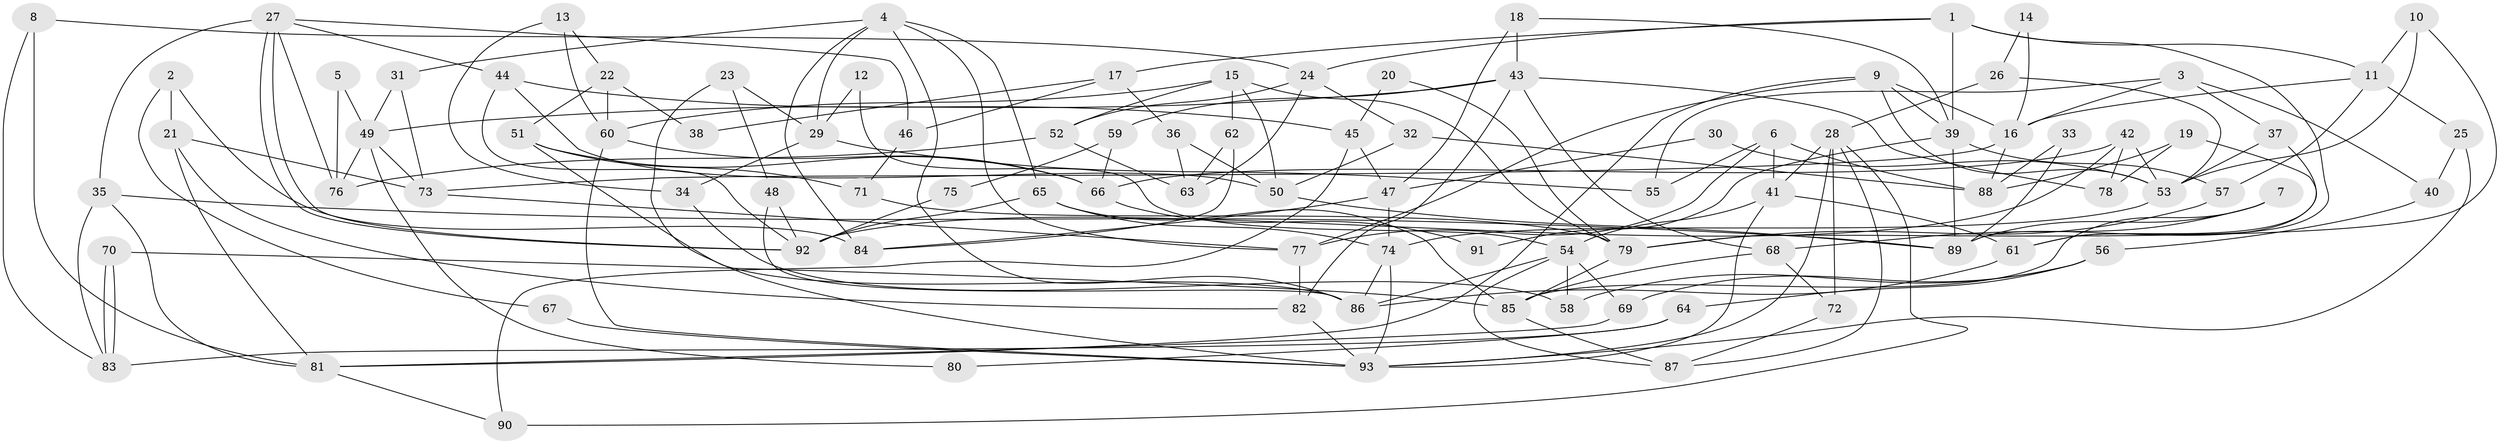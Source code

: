 // coarse degree distribution, {8: 0.11864406779661017, 3: 0.1864406779661017, 5: 0.1864406779661017, 4: 0.11864406779661017, 7: 0.1016949152542373, 6: 0.13559322033898305, 2: 0.11864406779661017, 9: 0.03389830508474576}
// Generated by graph-tools (version 1.1) at 2025/23/03/03/25 07:23:59]
// undirected, 93 vertices, 186 edges
graph export_dot {
graph [start="1"]
  node [color=gray90,style=filled];
  1;
  2;
  3;
  4;
  5;
  6;
  7;
  8;
  9;
  10;
  11;
  12;
  13;
  14;
  15;
  16;
  17;
  18;
  19;
  20;
  21;
  22;
  23;
  24;
  25;
  26;
  27;
  28;
  29;
  30;
  31;
  32;
  33;
  34;
  35;
  36;
  37;
  38;
  39;
  40;
  41;
  42;
  43;
  44;
  45;
  46;
  47;
  48;
  49;
  50;
  51;
  52;
  53;
  54;
  55;
  56;
  57;
  58;
  59;
  60;
  61;
  62;
  63;
  64;
  65;
  66;
  67;
  68;
  69;
  70;
  71;
  72;
  73;
  74;
  75;
  76;
  77;
  78;
  79;
  80;
  81;
  82;
  83;
  84;
  85;
  86;
  87;
  88;
  89;
  90;
  91;
  92;
  93;
  1 -- 61;
  1 -- 39;
  1 -- 11;
  1 -- 17;
  1 -- 24;
  2 -- 21;
  2 -- 84;
  2 -- 67;
  3 -- 37;
  3 -- 16;
  3 -- 40;
  3 -- 55;
  4 -- 77;
  4 -- 29;
  4 -- 31;
  4 -- 65;
  4 -- 84;
  4 -- 86;
  5 -- 76;
  5 -- 49;
  6 -- 88;
  6 -- 41;
  6 -- 55;
  6 -- 77;
  7 -- 68;
  7 -- 85;
  7 -- 89;
  8 -- 83;
  8 -- 24;
  8 -- 81;
  9 -- 39;
  9 -- 77;
  9 -- 16;
  9 -- 53;
  9 -- 81;
  10 -- 53;
  10 -- 11;
  10 -- 79;
  11 -- 16;
  11 -- 25;
  11 -- 57;
  12 -- 29;
  12 -- 54;
  13 -- 22;
  13 -- 60;
  13 -- 34;
  14 -- 26;
  14 -- 16;
  15 -- 60;
  15 -- 52;
  15 -- 50;
  15 -- 62;
  15 -- 79;
  16 -- 88;
  16 -- 73;
  17 -- 36;
  17 -- 38;
  17 -- 46;
  18 -- 43;
  18 -- 39;
  18 -- 47;
  19 -- 61;
  19 -- 78;
  19 -- 88;
  20 -- 45;
  20 -- 79;
  21 -- 73;
  21 -- 81;
  21 -- 82;
  22 -- 60;
  22 -- 51;
  22 -- 38;
  23 -- 93;
  23 -- 29;
  23 -- 48;
  24 -- 52;
  24 -- 32;
  24 -- 63;
  25 -- 93;
  25 -- 40;
  26 -- 53;
  26 -- 28;
  27 -- 35;
  27 -- 92;
  27 -- 92;
  27 -- 44;
  27 -- 46;
  27 -- 76;
  28 -- 90;
  28 -- 87;
  28 -- 41;
  28 -- 72;
  28 -- 93;
  29 -- 34;
  29 -- 55;
  30 -- 47;
  30 -- 53;
  31 -- 73;
  31 -- 49;
  32 -- 50;
  32 -- 88;
  33 -- 89;
  33 -- 88;
  34 -- 58;
  35 -- 89;
  35 -- 81;
  35 -- 83;
  36 -- 63;
  36 -- 50;
  37 -- 89;
  37 -- 53;
  39 -- 57;
  39 -- 89;
  39 -- 91;
  40 -- 56;
  41 -- 93;
  41 -- 54;
  41 -- 61;
  42 -- 92;
  42 -- 53;
  42 -- 66;
  42 -- 78;
  43 -- 82;
  43 -- 49;
  43 -- 59;
  43 -- 68;
  43 -- 78;
  44 -- 92;
  44 -- 45;
  44 -- 50;
  45 -- 47;
  45 -- 90;
  46 -- 71;
  47 -- 74;
  47 -- 84;
  48 -- 92;
  48 -- 86;
  49 -- 73;
  49 -- 76;
  49 -- 80;
  50 -- 89;
  51 -- 71;
  51 -- 86;
  51 -- 66;
  52 -- 76;
  52 -- 63;
  53 -- 74;
  54 -- 86;
  54 -- 58;
  54 -- 69;
  54 -- 87;
  56 -- 69;
  56 -- 58;
  56 -- 64;
  57 -- 79;
  59 -- 66;
  59 -- 75;
  60 -- 93;
  60 -- 66;
  61 -- 86;
  62 -- 84;
  62 -- 63;
  64 -- 83;
  64 -- 80;
  65 -- 85;
  65 -- 74;
  65 -- 92;
  66 -- 91;
  67 -- 93;
  68 -- 85;
  68 -- 72;
  69 -- 81;
  70 -- 83;
  70 -- 83;
  70 -- 85;
  71 -- 79;
  72 -- 87;
  73 -- 77;
  74 -- 86;
  74 -- 93;
  75 -- 92;
  77 -- 82;
  79 -- 85;
  81 -- 90;
  82 -- 93;
  85 -- 87;
}
